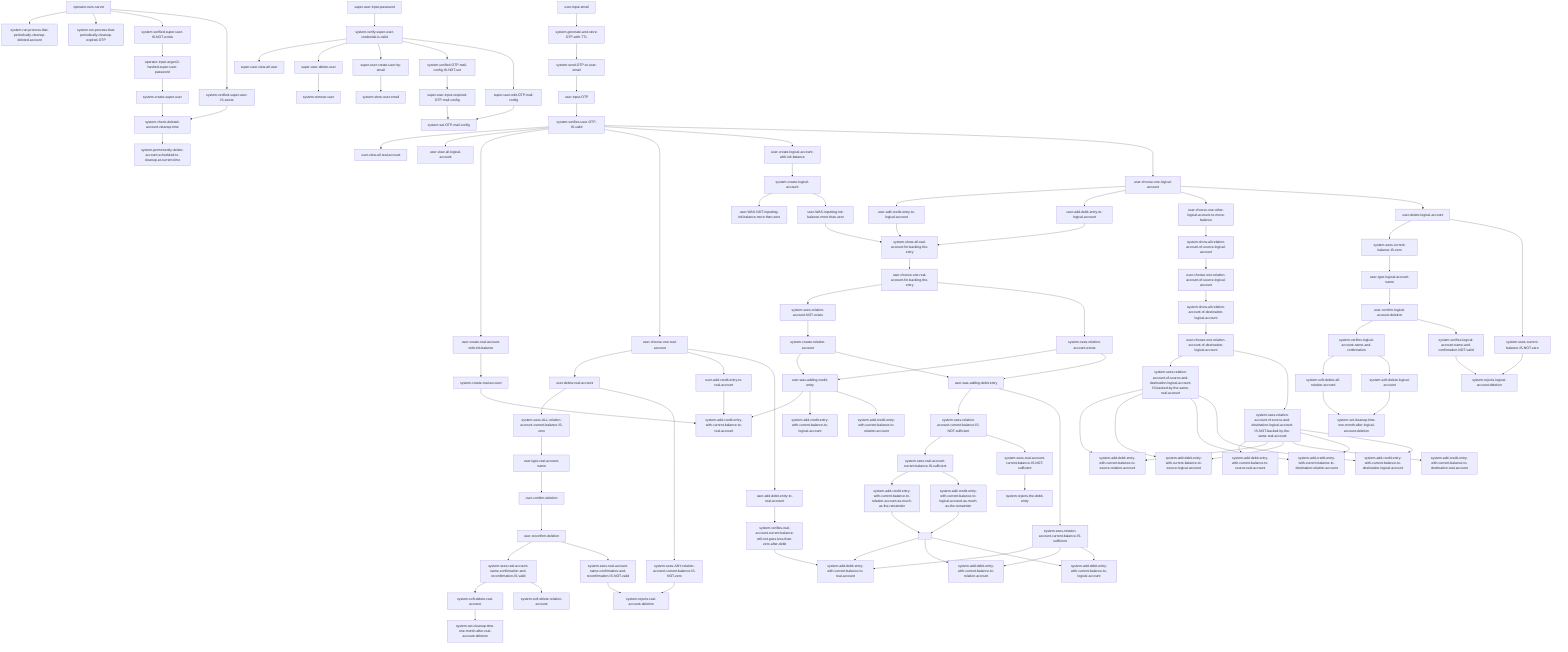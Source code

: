 %% SUBJECT FOR DEPRECATION
%% v2.3.1
graph
    operator-runs-server --> system-run-process-that-periodically-cleanup-deleted-account
    operator-runs-server --> system-run-process-that-periodically-cleanup-expired-OTP

    operator-runs-server --> system-verified-super-user-IS-NOT-exists
    system-verified-super-user-IS-NOT-exists --> operator-input-argon2i-hashed-super-user-password
    operator-input-argon2i-hashed-super-user-password --> system-create-super-user
    system-create-super-user --> system-check-deleted-account-cleanup-time

    operator-runs-server --> system-verified-super-user-IS-exists
    system-verified-super-user-IS-exists --> system-check-deleted-account-cleanup-time
    system-check-deleted-account-cleanup-time --> system-permenently-delete-account-scheduled-to-cleanup-at-current-time

    super-user-input-password --> system-verify-super-user-credential-is-valid
    system-verify-super-user-credential-is-valid --> super-user-view-all-user
    system-verify-super-user-credential-is-valid --> super-user-delete-user
    system-verify-super-user-credential-is-valid --> super-user-create-user-by-email
    super-user-create-user-by-email --> system-store-user-email
    super-user-delete-user --> system-remove-user

    system-verify-super-user-credential-is-valid --> system-verified-OTP-mail-config-IS-NOT-set
    system-verified-OTP-mail-config-IS-NOT-set --> super-user-input-required-OTP-mail-config
    super-user-input-required-OTP-mail-config --> system-set-OTP-mail-config

    system-verify-super-user-credential-is-valid --> super-user-edit-OTP-mail-config
    super-user-edit-OTP-mail-config --> system-set-OTP-mail-config

    user-input-email --> system-generate-and-store-OTP-with-TTL
    system-generate-and-store-OTP-with-TTL --> system-send-OTP-to-user-email
    system-send-OTP-to-user-email --> user-input-OTP
    user-input-OTP --> system-verifies-user-OTP-IS-valid

    system-verifies-user-OTP-IS-valid --> user-view-all-real-account
    system-verifies-user-OTP-IS-valid --> user-view-all-logical-account

    system-verifies-user-OTP-IS-valid --> user-create-real-account-with-init-balance
    user-create-real-account-with-init-balance --> system-create-real-account
    system-create-real-account --> system-add-credit-entry-with-current-balance-to-real-account

    system-verifies-user-OTP-IS-valid --> user-choose-one-real-account

    user-choose-one-real-account --> user-delete-real-account
    user-delete-real-account --> system-sees-ALL-relation-account-current-balance-IS-zero
    user-delete-real-account --> system-sees-ANY-relation-account-current-balance-IS-NOT-zero
    system-sees-ANY-relation-account-current-balance-IS-NOT-zero --> system-rejects-real-account-deletion
    system-sees-ALL-relation-account-current-balance-IS-zero --> user-type-real-account-name
    user-type-real-account-name --> user-confirm-deletion
    user-confirm-deletion --> user-reconfirm-deletion
    user-reconfirm-deletion --> system-sees-real-account-name-confirmation-and-reconfirmation-IS-valid
    user-reconfirm-deletion --> system-sees-real-account-name-confirmation-and-reconfirmation-IS-NOT-valid
    system-sees-real-account-name-confirmation-and-reconfirmation-IS-NOT-valid --> system-rejects-real-account-deletion
    system-sees-real-account-name-confirmation-and-reconfirmation-IS-valid --> system-soft-delete-real-account
    system-sees-real-account-name-confirmation-and-reconfirmation-IS-valid --> system-soft-delete-relation-account
    system-soft-delete-real-account --> system-set-cleanup-time-one-month-after-real-account-deletion

    user-choose-one-real-account --> user-add-credit-entry-to-real-account
    user-add-credit-entry-to-real-account --> system-add-credit-entry-with-current-balance-to-real-account
    user-choose-one-real-account --> user-add-debit-entry-to-real-account
    user-add-debit-entry-to-real-account --> system-verifies-real-account-current-balance-will-not-goes-less-than-zero-after-debit
    system-verifies-real-account-current-balance-will-not-goes-less-than-zero-after-debit --> system-add-debit-entry-with-current-balance-to-real-account

    system-verifies-user-OTP-IS-valid --> user-create-logical-account-with-init-balance
    user-create-logical-account-with-init-balance --> system-create-logical-account
    system-create-logical-account --> user-WAS-NOT-inputting-init-balance-more-than-zero
    system-create-logical-account --> user-WAS-inputting-init-balance-more-than-zero
    user-WAS-inputting-init-balance-more-than-zero --> system-show-all-real-account-for-backing-the-entry

    system-verifies-user-OTP-IS-valid --> user-choose-one-logical-account

    user-choose-one-logical-account --> user-add-credit-entry-to-logical-account

    user-choose-one-logical-account --> user-add-debit-entry-to-logical-account
    user-add-debit-entry-to-logical-account --> system-show-all-real-account-for-backing-the-entry
    user-add-credit-entry-to-logical-account --> system-show-all-real-account-for-backing-the-entry

    system-show-all-real-account-for-backing-the-entry --> user-choose-one-real-account-for-backing-the-entry
    user-choose-one-real-account-for-backing-the-entry --> system-sees-relation-account-NOT-exists
    system-sees-relation-account-NOT-exists --> system-create-relation-account
    user-choose-one-real-account-for-backing-the-entry --> system-sees-relation-account-exists

    system-create-relation-account --> user-was-adding-credit-entry
    system-sees-relation-account-exists --> user-was-adding-credit-entry

    system-create-relation-account --> user-was-adding-debit-entry
    system-sees-relation-account-exists --> user-was-adding-debit-entry

    user-was-adding-credit-entry --> system-add-credit-entry-with-current-balance-to-real-account
    user-was-adding-credit-entry --> system-add-credit-entry-with-current-balance-to-logical-account
    user-was-adding-credit-entry --> system-add-credit-entry-with-current-balance-to-relation-account

    user-was-adding-debit-entry --> system-sees-relation-account-current-balance-IS-NOT-sufficient
    user-was-adding-debit-entry --> system-sees-relation-account-current-balance-IS-sufficient
    system-sees-relation-account-current-balance-IS-NOT-sufficient --> system-sees-real-account-current-balance-IS-sufficient
    system-sees-relation-account-current-balance-IS-NOT-sufficient --> system-sees-real-account-current-balance-IS-NOT-sufficient
    system-sees-real-account-current-balance-IS-sufficient --> system-add-credit-entry-with-current-balance-to-relation-account-as-much-as-the-remainder
    system-sees-real-account-current-balance-IS-sufficient --> system-add-credit-entry-with-current-balance-to-logical-account-as-much-as-the-remainder
    system-sees-real-account-current-balance-IS-NOT-sufficient --> system-rejects-the-debit-entry

    system-sees-relation-account-current-balance-IS-sufficient --> system-add-debit-entry-with-current-balance-to-real-account
    system-sees-relation-account-current-balance-IS-sufficient --> system-add-debit-entry-with-current-balance-to-relation-account
    system-sees-relation-account-current-balance-IS-sufficient --> system-add-debit-entry-with-current-balance-to-logical-account
    system-add-credit-entry-with-current-balance-to-logical-account-as-much-as-the-remainder --> join-remainder[ ]
    system-add-credit-entry-with-current-balance-to-relation-account-as-much-as-the-remainder --> join-remainder[ ]
    join-remainder[ ] --> system-add-debit-entry-with-current-balance-to-real-account
    join-remainder[ ] --> system-add-debit-entry-with-current-balance-to-relation-account
    join-remainder[ ] --> system-add-debit-entry-with-current-balance-to-logical-account

    user-choose-one-logical-account --> user-choose-one-other-logical-account-to-move-balance
    user-choose-one-other-logical-account-to-move-balance --> system-show-all-relation-account-of-source-logical-account
    system-show-all-relation-account-of-source-logical-account --> user-choose-one-relation-account-of-source-logical-account
    user-choose-one-relation-account-of-source-logical-account --> system-show-all-relation-account-of-destination-logical-account
    system-show-all-relation-account-of-destination-logical-account --> user-choose-one-relation-account-of-destination-logical-account
    
    user-choose-one-relation-account-of-destination-logical-account --> system-sees-relation-account-of-source-and-destination-logical-account-IS-backed-by-the-same-real-account
    system-sees-relation-account-of-source-and-destination-logical-account-IS-backed-by-the-same-real-account --> system-add-debit-entry-with-current-balance-to-source-relation-account
    system-sees-relation-account-of-source-and-destination-logical-account-IS-backed-by-the-same-real-account --> system-add-debit-entry-with-current-balance-to-source-logical-account
    system-sees-relation-account-of-source-and-destination-logical-account-IS-backed-by-the-same-real-account --> system-add-credit-entry-with-current-balance-to-destination-relation-account
    system-sees-relation-account-of-source-and-destination-logical-account-IS-backed-by-the-same-real-account --> system-add-credit-entry-with-current-balance-to-destination-logical-account

    system-sees-relation-account-of-source-and-destination-logical-account-IS-backed-by-the-same-real-account ~~~ system-sees-relation-account-of-source-and-destination-logical-account-IS-NOT-backed-by-the-same-real-account
    
    user-choose-one-relation-account-of-destination-logical-account --> system-sees-relation-account-of-source-and-destination-logical-account-IS-NOT-backed-by-the-same-real-account
    system-sees-relation-account-of-source-and-destination-logical-account-IS-NOT-backed-by-the-same-real-account --> system-add-debit-entry-with-current-balance-to-source-real-account
    system-sees-relation-account-of-source-and-destination-logical-account-IS-NOT-backed-by-the-same-real-account --> system-add-debit-entry-with-current-balance-to-source-relation-account
    system-sees-relation-account-of-source-and-destination-logical-account-IS-NOT-backed-by-the-same-real-account --> system-add-debit-entry-with-current-balance-to-source-logical-account
    system-sees-relation-account-of-source-and-destination-logical-account-IS-NOT-backed-by-the-same-real-account --> system-add-credit-entry-with-current-balance-to-destination-real-account
    system-sees-relation-account-of-source-and-destination-logical-account-IS-NOT-backed-by-the-same-real-account --> system-add-credit-entry-with-current-balance-to-destination-relation-account
    system-sees-relation-account-of-source-and-destination-logical-account-IS-NOT-backed-by-the-same-real-account --> system-add-credit-entry-with-current-balance-to-destination-logical-account

    user-choose-one-logical-account --> user-delete-logical-account

    user-delete-logical-account -->
    system-sees-current-balance-IS-zero -->
    user-type-logical-account-name -->
    user-confirm-logical-account-deletion --> 
    system-verifies-logical-account-name-and-confirmation --> system-soft-delete-all-relation-account
    system-verifies-logical-account-name-and-confirmation --> system-soft-delete-logical-account
    system-soft-delete-all-relation-account --> system-set-cleanup-time-one-month-after-logical-account-deletion
    system-soft-delete-logical-account --> system-set-cleanup-time-one-month-after-logical-account-deletion

    user-confirm-logical-account-deletion --> system-verifies-logical-account-name-and-confirmation-NOT-valid
    system-verifies-logical-account-name-and-confirmation-NOT-valid --> system-rejects-logical-account-deletion

    user-delete-logical-account --> system-sees-current-balance-IS-NOT-zero
    system-sees-current-balance-IS-NOT-zero --> system-rejects-logical-account-deletion